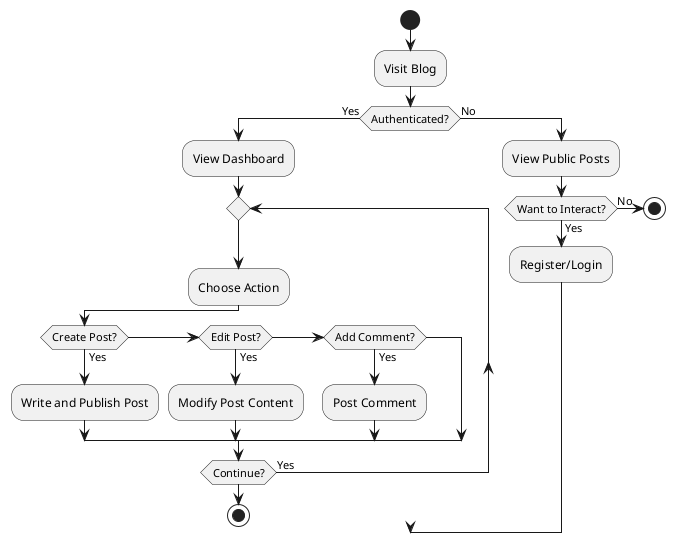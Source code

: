 @startuml
start
:Visit Blog;
if (Authenticated?) then (Yes)
  :View Dashboard;
  repeat
    :Choose Action;
    if (Create Post?) then (Yes)
      :Write and Publish Post;
    elseif (Edit Post?) then (Yes)
      :Modify Post Content;
    elseif (Add Comment?) then (Yes)
      :Post Comment;
    endif
  repeat while (Continue?) is (Yes)
  stop
else (No)
  :View Public Posts;
  if (Want to Interact?) then (Yes)
    :Register/Login;
  else (No)
    stop
  endif
endif
@enduml